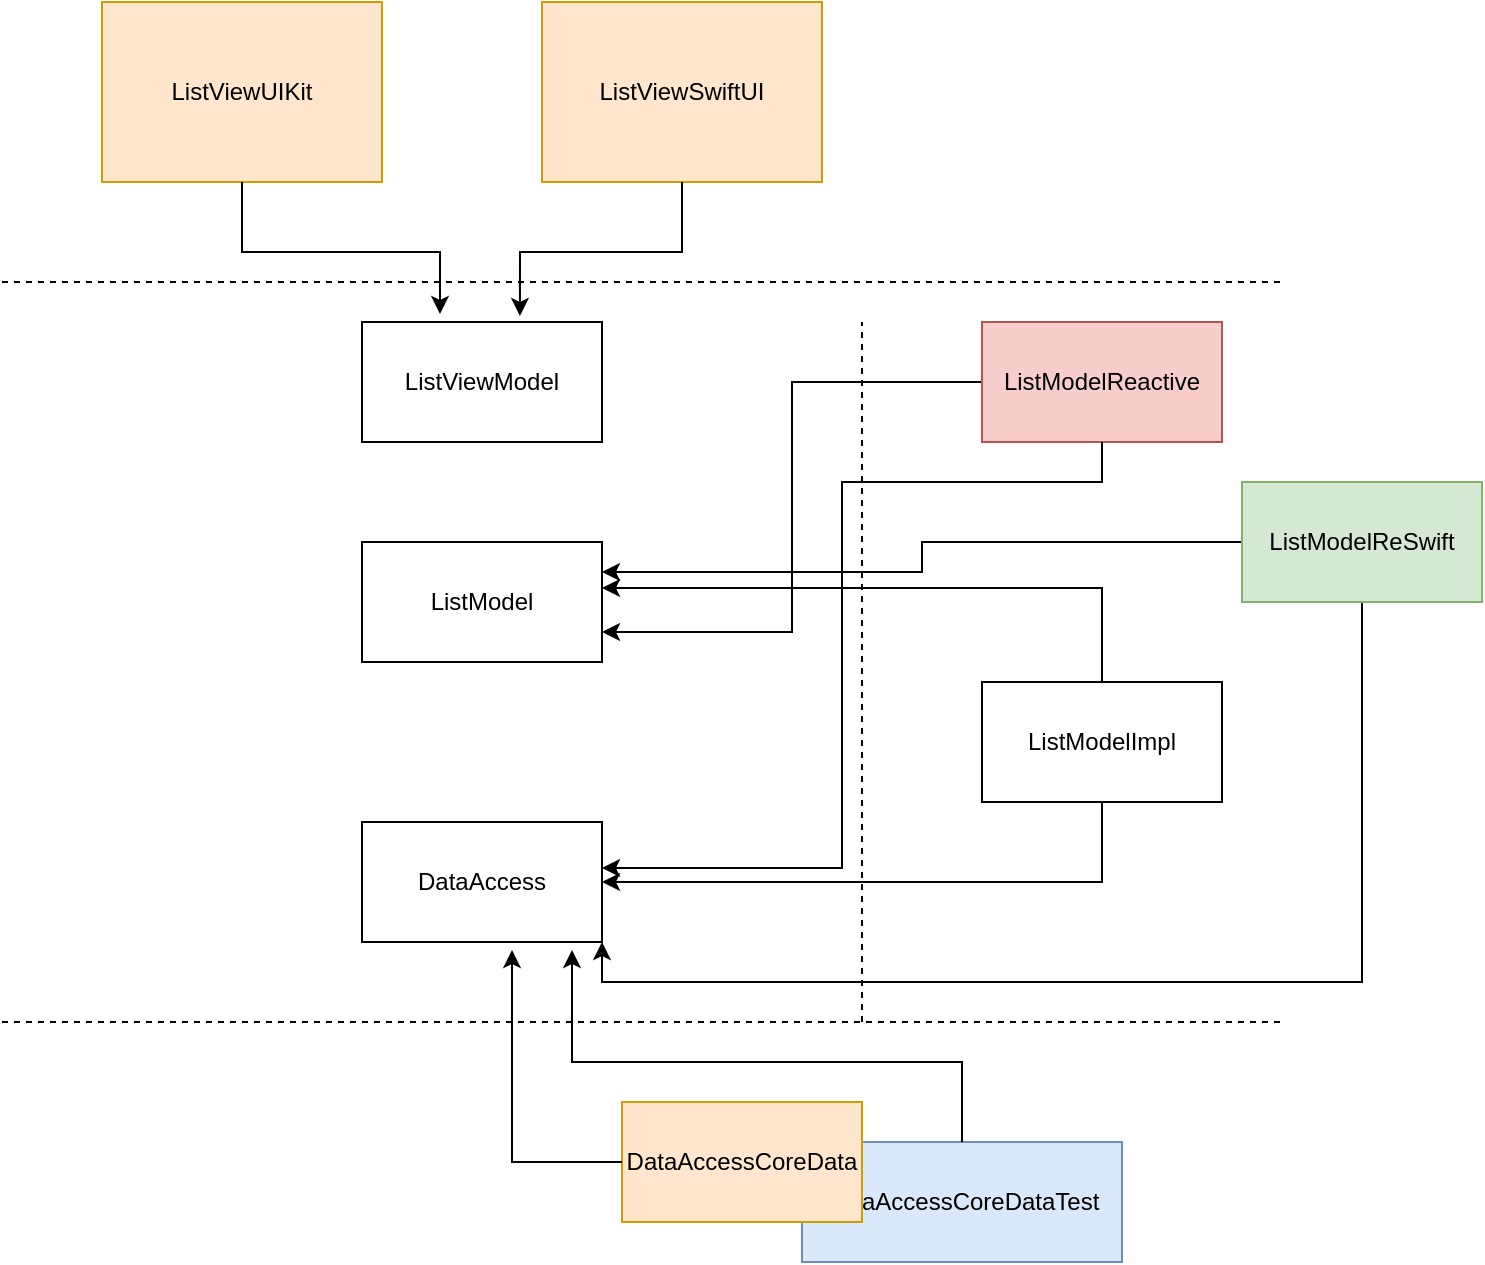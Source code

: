 <mxfile version="22.1.4" type="github">
  <diagram name="Page-1" id="ciXoBDTXdjDo0w0JCOVY">
    <mxGraphModel dx="1721" dy="617" grid="1" gridSize="10" guides="1" tooltips="1" connect="1" arrows="1" fold="1" page="1" pageScale="1" pageWidth="850" pageHeight="1100" math="0" shadow="0">
      <root>
        <mxCell id="0" />
        <mxCell id="1" parent="0" />
        <mxCell id="Q47_7sLDuSlhim7hzjhJ-4" value="DataAccessCoreDataTest" style="rounded=0;whiteSpace=wrap;html=1;fillColor=#dae8fc;strokeColor=#6c8ebf;" parent="1" vertex="1">
          <mxGeometry x="360" y="1030" width="160" height="60" as="geometry" />
        </mxCell>
        <mxCell id="Q47_7sLDuSlhim7hzjhJ-8" value="ListViewUIKit" style="rounded=0;whiteSpace=wrap;html=1;fillColor=#ffe6cc;strokeColor=#d79b00;" parent="1" vertex="1">
          <mxGeometry x="10" y="460" width="140" height="90" as="geometry" />
        </mxCell>
        <mxCell id="WeG9BymHyUoyGSbdJxct-20" style="edgeStyle=orthogonalEdgeStyle;rounded=0;orthogonalLoop=1;jettySize=auto;html=1;entryX=1;entryY=0.25;entryDx=0;entryDy=0;" edge="1" parent="1" source="Q47_7sLDuSlhim7hzjhJ-13" target="WeG9BymHyUoyGSbdJxct-1">
          <mxGeometry relative="1" as="geometry">
            <Array as="points">
              <mxPoint x="420" y="730" />
              <mxPoint x="420" y="745" />
            </Array>
          </mxGeometry>
        </mxCell>
        <mxCell id="WeG9BymHyUoyGSbdJxct-21" style="edgeStyle=orthogonalEdgeStyle;rounded=0;orthogonalLoop=1;jettySize=auto;html=1;entryX=1;entryY=1;entryDx=0;entryDy=0;" edge="1" parent="1" source="Q47_7sLDuSlhim7hzjhJ-13" target="WeG9BymHyUoyGSbdJxct-4">
          <mxGeometry relative="1" as="geometry">
            <Array as="points">
              <mxPoint x="640" y="950" />
              <mxPoint x="260" y="950" />
            </Array>
          </mxGeometry>
        </mxCell>
        <mxCell id="Q47_7sLDuSlhim7hzjhJ-13" value="ListModelReSwift" style="rounded=0;whiteSpace=wrap;html=1;fillColor=#d5e8d4;strokeColor=#82b366;" parent="1" vertex="1">
          <mxGeometry x="580" y="700" width="120" height="60" as="geometry" />
        </mxCell>
        <mxCell id="WeG9BymHyUoyGSbdJxct-1" value="ListModel" style="rounded=0;whiteSpace=wrap;html=1;" vertex="1" parent="1">
          <mxGeometry x="140" y="730" width="120" height="60" as="geometry" />
        </mxCell>
        <mxCell id="WeG9BymHyUoyGSbdJxct-30" style="edgeStyle=orthogonalEdgeStyle;rounded=0;orthogonalLoop=1;jettySize=auto;html=1;entryX=1;entryY=0.75;entryDx=0;entryDy=0;" edge="1" parent="1" source="WeG9BymHyUoyGSbdJxct-2" target="WeG9BymHyUoyGSbdJxct-1">
          <mxGeometry relative="1" as="geometry" />
        </mxCell>
        <mxCell id="WeG9BymHyUoyGSbdJxct-2" value="ListModelReactive" style="rounded=0;whiteSpace=wrap;html=1;fillColor=#f8cecc;strokeColor=#b85450;" vertex="1" parent="1">
          <mxGeometry x="450" y="620" width="120" height="60" as="geometry" />
        </mxCell>
        <mxCell id="WeG9BymHyUoyGSbdJxct-4" value="DataAccess" style="rounded=0;whiteSpace=wrap;html=1;" vertex="1" parent="1">
          <mxGeometry x="140" y="870" width="120" height="60" as="geometry" />
        </mxCell>
        <mxCell id="WeG9BymHyUoyGSbdJxct-6" value="DataAccessCoreData" style="rounded=0;whiteSpace=wrap;html=1;fillColor=#ffe6cc;strokeColor=#d79b00;" vertex="1" parent="1">
          <mxGeometry x="270" y="1010" width="120" height="60" as="geometry" />
        </mxCell>
        <mxCell id="WeG9BymHyUoyGSbdJxct-8" value="&lt;br&gt;" style="endArrow=none;dashed=1;html=1;rounded=0;" edge="1" parent="1">
          <mxGeometry width="50" height="50" relative="1" as="geometry">
            <mxPoint x="390" y="970" as="sourcePoint" />
            <mxPoint x="390" y="620" as="targetPoint" />
          </mxGeometry>
        </mxCell>
        <mxCell id="WeG9BymHyUoyGSbdJxct-12" style="edgeStyle=orthogonalEdgeStyle;rounded=0;orthogonalLoop=1;jettySize=auto;html=1;entryX=1;entryY=0.5;entryDx=0;entryDy=0;" edge="1" parent="1" source="WeG9BymHyUoyGSbdJxct-10" target="WeG9BymHyUoyGSbdJxct-4">
          <mxGeometry relative="1" as="geometry">
            <Array as="points">
              <mxPoint x="510" y="900" />
            </Array>
          </mxGeometry>
        </mxCell>
        <mxCell id="WeG9BymHyUoyGSbdJxct-10" value="ListModelImpl" style="rounded=0;whiteSpace=wrap;html=1;" vertex="1" parent="1">
          <mxGeometry x="450" y="800" width="120" height="60" as="geometry" />
        </mxCell>
        <mxCell id="WeG9BymHyUoyGSbdJxct-14" value="&lt;br&gt;" style="endArrow=none;dashed=1;html=1;rounded=0;" edge="1" parent="1">
          <mxGeometry width="50" height="50" relative="1" as="geometry">
            <mxPoint x="-40" y="600" as="sourcePoint" />
            <mxPoint x="600" y="600" as="targetPoint" />
          </mxGeometry>
        </mxCell>
        <mxCell id="WeG9BymHyUoyGSbdJxct-16" style="edgeStyle=orthogonalEdgeStyle;rounded=0;orthogonalLoop=1;jettySize=auto;html=1;entryX=0.625;entryY=1.067;entryDx=0;entryDy=0;entryPerimeter=0;" edge="1" parent="1" source="WeG9BymHyUoyGSbdJxct-6" target="WeG9BymHyUoyGSbdJxct-4">
          <mxGeometry relative="1" as="geometry" />
        </mxCell>
        <mxCell id="WeG9BymHyUoyGSbdJxct-17" style="edgeStyle=orthogonalEdgeStyle;rounded=0;orthogonalLoop=1;jettySize=auto;html=1;entryX=0.875;entryY=1.067;entryDx=0;entryDy=0;entryPerimeter=0;" edge="1" parent="1" source="Q47_7sLDuSlhim7hzjhJ-4" target="WeG9BymHyUoyGSbdJxct-4">
          <mxGeometry relative="1" as="geometry">
            <Array as="points">
              <mxPoint x="440" y="990" />
              <mxPoint x="245" y="990" />
            </Array>
          </mxGeometry>
        </mxCell>
        <mxCell id="WeG9BymHyUoyGSbdJxct-19" style="edgeStyle=orthogonalEdgeStyle;rounded=0;orthogonalLoop=1;jettySize=auto;html=1;entryX=1;entryY=0.383;entryDx=0;entryDy=0;entryPerimeter=0;" edge="1" parent="1" source="WeG9BymHyUoyGSbdJxct-10" target="WeG9BymHyUoyGSbdJxct-1">
          <mxGeometry relative="1" as="geometry">
            <Array as="points">
              <mxPoint x="510" y="753" />
            </Array>
          </mxGeometry>
        </mxCell>
        <mxCell id="WeG9BymHyUoyGSbdJxct-23" value="ListViewSwiftUI" style="rounded=0;whiteSpace=wrap;html=1;fillColor=#ffe6cc;strokeColor=#d79b00;" vertex="1" parent="1">
          <mxGeometry x="230" y="460" width="140" height="90" as="geometry" />
        </mxCell>
        <mxCell id="WeG9BymHyUoyGSbdJxct-26" value="ListViewModel" style="rounded=0;whiteSpace=wrap;html=1;" vertex="1" parent="1">
          <mxGeometry x="140" y="620" width="120" height="60" as="geometry" />
        </mxCell>
        <mxCell id="WeG9BymHyUoyGSbdJxct-27" value="&lt;br&gt;" style="endArrow=none;dashed=1;html=1;rounded=0;" edge="1" parent="1">
          <mxGeometry width="50" height="50" relative="1" as="geometry">
            <mxPoint x="-40" y="970" as="sourcePoint" />
            <mxPoint x="600" y="970" as="targetPoint" />
          </mxGeometry>
        </mxCell>
        <mxCell id="WeG9BymHyUoyGSbdJxct-28" style="edgeStyle=orthogonalEdgeStyle;rounded=0;orthogonalLoop=1;jettySize=auto;html=1;entryX=0.325;entryY=-0.067;entryDx=0;entryDy=0;entryPerimeter=0;" edge="1" parent="1" source="Q47_7sLDuSlhim7hzjhJ-8" target="WeG9BymHyUoyGSbdJxct-26">
          <mxGeometry relative="1" as="geometry" />
        </mxCell>
        <mxCell id="WeG9BymHyUoyGSbdJxct-29" style="edgeStyle=orthogonalEdgeStyle;rounded=0;orthogonalLoop=1;jettySize=auto;html=1;entryX=0.658;entryY=-0.05;entryDx=0;entryDy=0;entryPerimeter=0;" edge="1" parent="1" source="WeG9BymHyUoyGSbdJxct-23" target="WeG9BymHyUoyGSbdJxct-26">
          <mxGeometry relative="1" as="geometry" />
        </mxCell>
        <mxCell id="WeG9BymHyUoyGSbdJxct-31" style="edgeStyle=orthogonalEdgeStyle;rounded=0;orthogonalLoop=1;jettySize=auto;html=1;entryX=1;entryY=0.383;entryDx=0;entryDy=0;entryPerimeter=0;" edge="1" parent="1" source="WeG9BymHyUoyGSbdJxct-2" target="WeG9BymHyUoyGSbdJxct-4">
          <mxGeometry relative="1" as="geometry">
            <Array as="points">
              <mxPoint x="510" y="700" />
              <mxPoint x="380" y="700" />
              <mxPoint x="380" y="893" />
            </Array>
          </mxGeometry>
        </mxCell>
      </root>
    </mxGraphModel>
  </diagram>
</mxfile>
